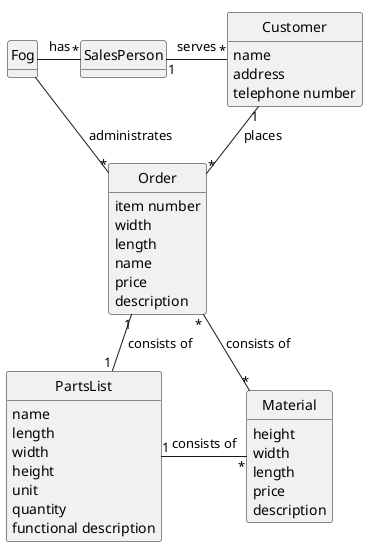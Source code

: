 @startuml
!pragma layout smetana
'https://plantuml.com/class-diagram

hide circle
hide method

class Order {
    item number
    width
    length
    name
    price
    description

}

class Material {
    height
    width
    length
    price
    description
}
class Customer {
    name
    address
    telephone number
}

class SalesPerson {

}

class PartsList {
name
length
width
height
unit
quantity
functional description


}

class Fog {
}

Fog -right- "*" SalesPerson: has >
Order "*" -right- "*" Material: consists of >
Fog -right- "*" Order: administrates >
SalesPerson "1"-right- "*"Customer: serves  >
Customer "1" -- "*" Order: places  >
Order "1" -- "1" PartsList: consists of >
PartsList "1" -right- "*" Material: consists of >



@enduml